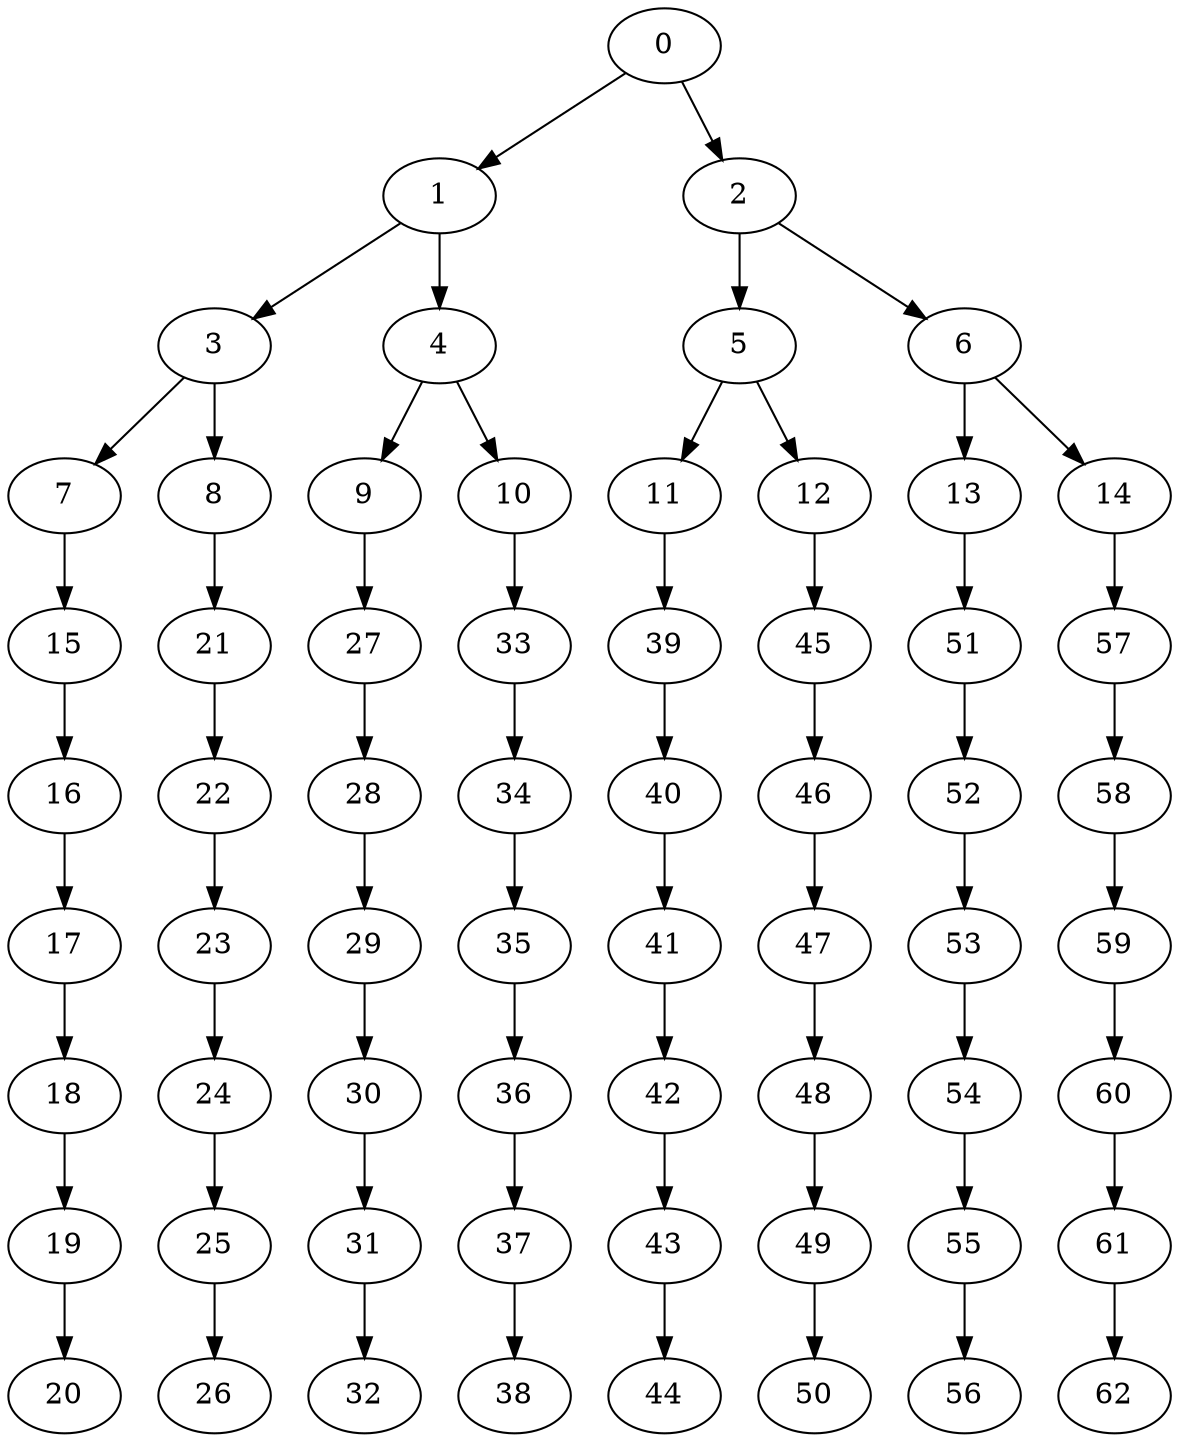 strict digraph  {
0;
1;
2;
3;
4;
5;
6;
7;
8;
9;
10;
11;
12;
13;
14;
15;
16;
17;
18;
19;
20;
21;
22;
23;
24;
25;
26;
27;
28;
29;
30;
31;
32;
33;
34;
35;
36;
37;
38;
39;
40;
41;
42;
43;
44;
45;
46;
47;
48;
49;
50;
51;
52;
53;
54;
55;
56;
57;
58;
59;
60;
61;
62;
0 -> 1;
0 -> 2;
1 -> 3;
1 -> 4;
2 -> 5;
2 -> 6;
3 -> 7;
3 -> 8;
4 -> 9;
4 -> 10;
5 -> 11;
5 -> 12;
6 -> 13;
6 -> 14;
7 -> 15;
8 -> 21;
9 -> 27;
10 -> 33;
11 -> 39;
12 -> 45;
13 -> 51;
14 -> 57;
15 -> 16;
16 -> 17;
17 -> 18;
18 -> 19;
19 -> 20;
21 -> 22;
22 -> 23;
23 -> 24;
24 -> 25;
25 -> 26;
27 -> 28;
28 -> 29;
29 -> 30;
30 -> 31;
31 -> 32;
33 -> 34;
34 -> 35;
35 -> 36;
36 -> 37;
37 -> 38;
39 -> 40;
40 -> 41;
41 -> 42;
42 -> 43;
43 -> 44;
45 -> 46;
46 -> 47;
47 -> 48;
48 -> 49;
49 -> 50;
51 -> 52;
52 -> 53;
53 -> 54;
54 -> 55;
55 -> 56;
57 -> 58;
58 -> 59;
59 -> 60;
60 -> 61;
61 -> 62;
}
